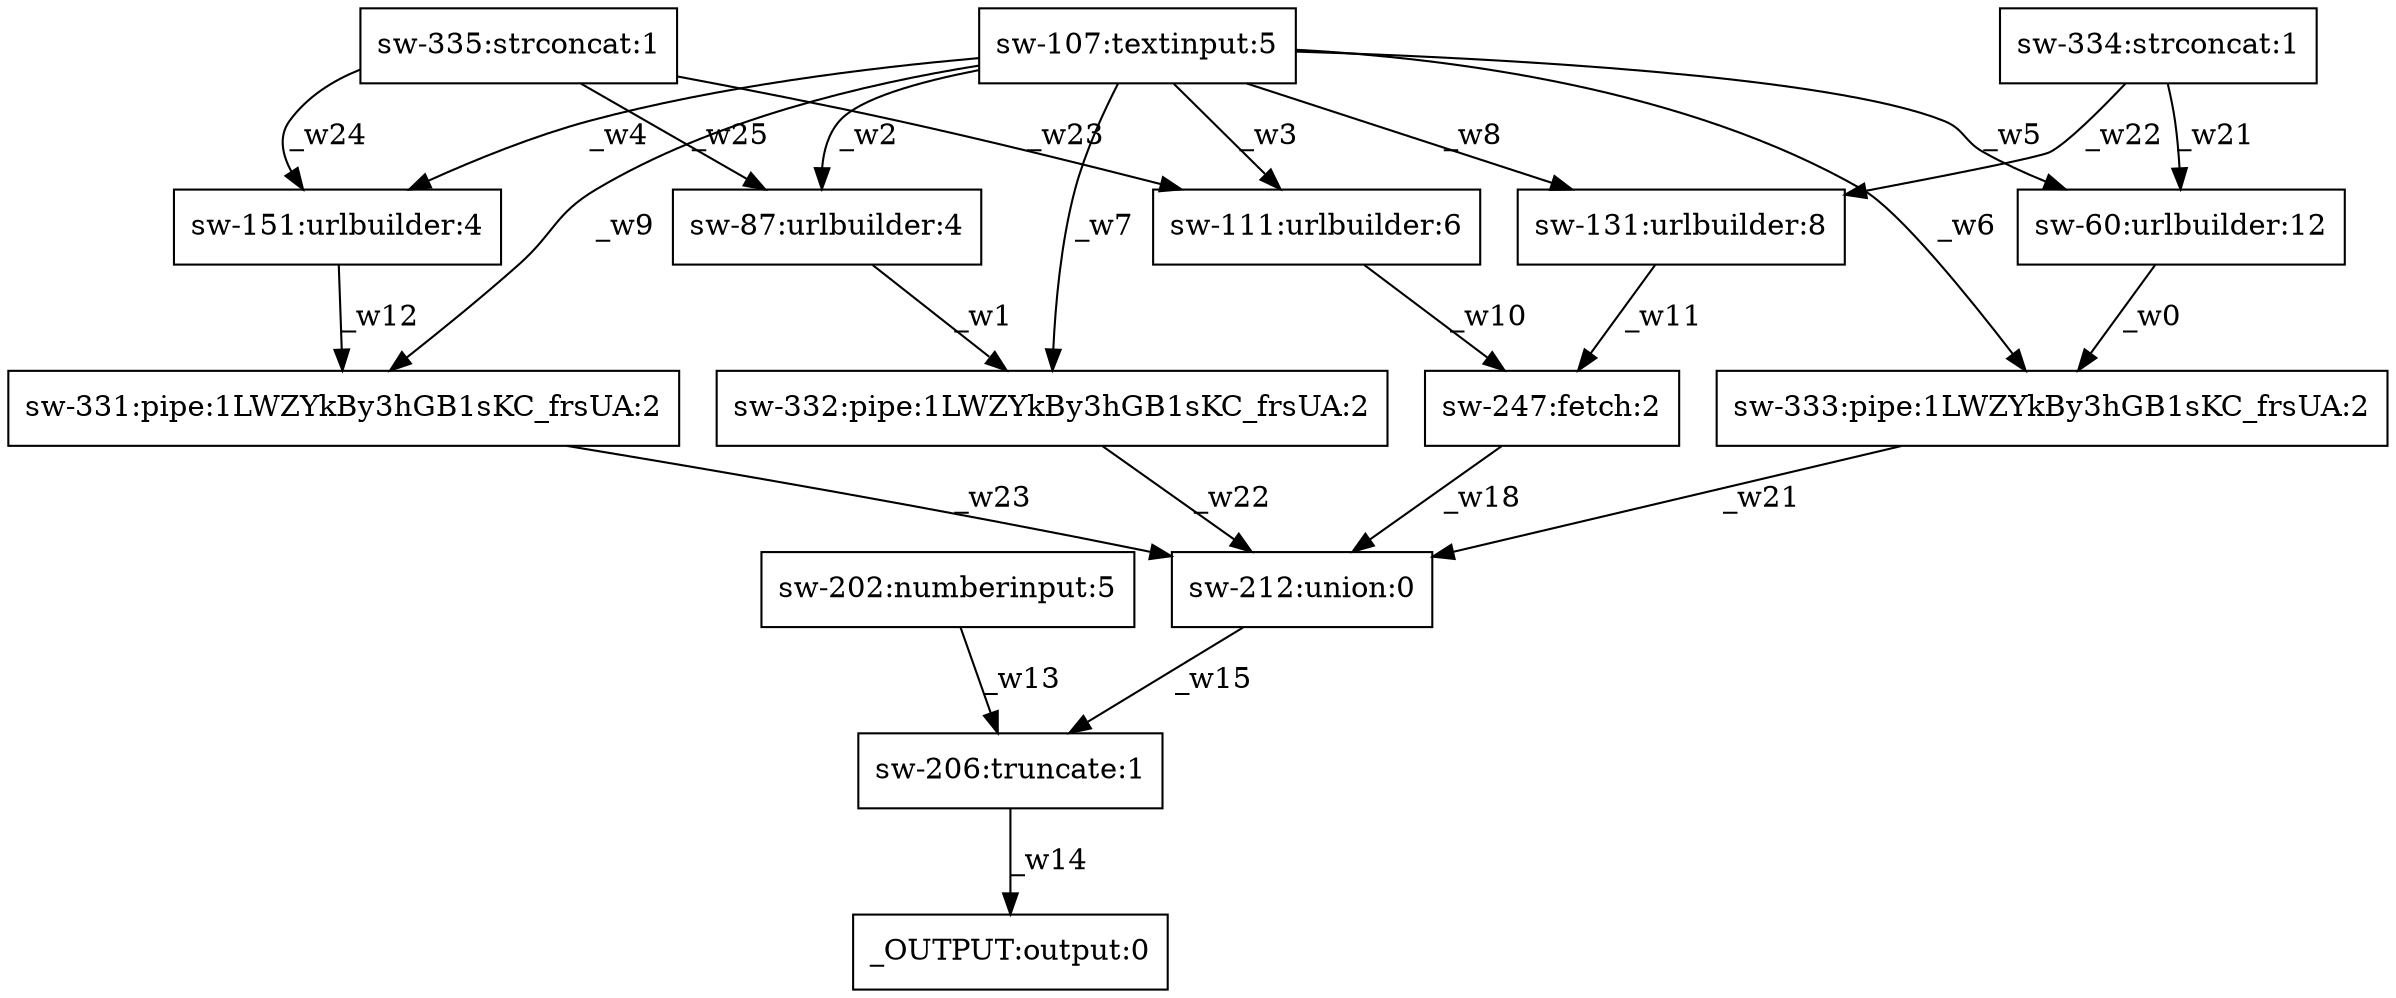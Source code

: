 digraph test1 { node [shape=box] "sw-60" [label="sw-60:urlbuilder:12"];"_OUTPUT" [label="_OUTPUT:output:0"];"sw-111" [label="sw-111:urlbuilder:6"];"sw-331" [label="sw-331:pipe:1LWZYkBy3hGB1sKC_frsUA:2"];"sw-151" [label="sw-151:urlbuilder:4"];"sw-202" [label="sw-202:numberinput:5"];"sw-206" [label="sw-206:truncate:1"];"sw-212" [label="sw-212:union:0"];"sw-335" [label="sw-335:strconcat:1"];"sw-87" [label="sw-87:urlbuilder:4"];"sw-334" [label="sw-334:strconcat:1"];"sw-333" [label="sw-333:pipe:1LWZYkBy3hGB1sKC_frsUA:2"];"sw-247" [label="sw-247:fetch:2"];"sw-107" [label="sw-107:textinput:5"];"sw-131" [label="sw-131:urlbuilder:8"];"sw-332" [label="sw-332:pipe:1LWZYkBy3hGB1sKC_frsUA:2"];"sw-60" -> "sw-333" [label="_w0"];"sw-87" -> "sw-332" [label="_w1"];"sw-107" -> "sw-87" [label="_w2"];"sw-107" -> "sw-111" [label="_w3"];"sw-107" -> "sw-151" [label="_w4"];"sw-107" -> "sw-60" [label="_w5"];"sw-107" -> "sw-333" [label="_w6"];"sw-107" -> "sw-332" [label="_w7"];"sw-107" -> "sw-131" [label="_w8"];"sw-107" -> "sw-331" [label="_w9"];"sw-111" -> "sw-247" [label="_w10"];"sw-131" -> "sw-247" [label="_w11"];"sw-151" -> "sw-331" [label="_w12"];"sw-202" -> "sw-206" [label="_w13"];"sw-206" -> "_OUTPUT" [label="_w14"];"sw-212" -> "sw-206" [label="_w15"];"sw-247" -> "sw-212" [label="_w18"];"sw-333" -> "sw-212" [label="_w21"];"sw-332" -> "sw-212" [label="_w22"];"sw-331" -> "sw-212" [label="_w23"];"sw-334" -> "sw-60" [label="_w21"];"sw-334" -> "sw-131" [label="_w22"];"sw-335" -> "sw-111" [label="_w23"];"sw-335" -> "sw-151" [label="_w24"];"sw-335" -> "sw-87" [label="_w25"];}